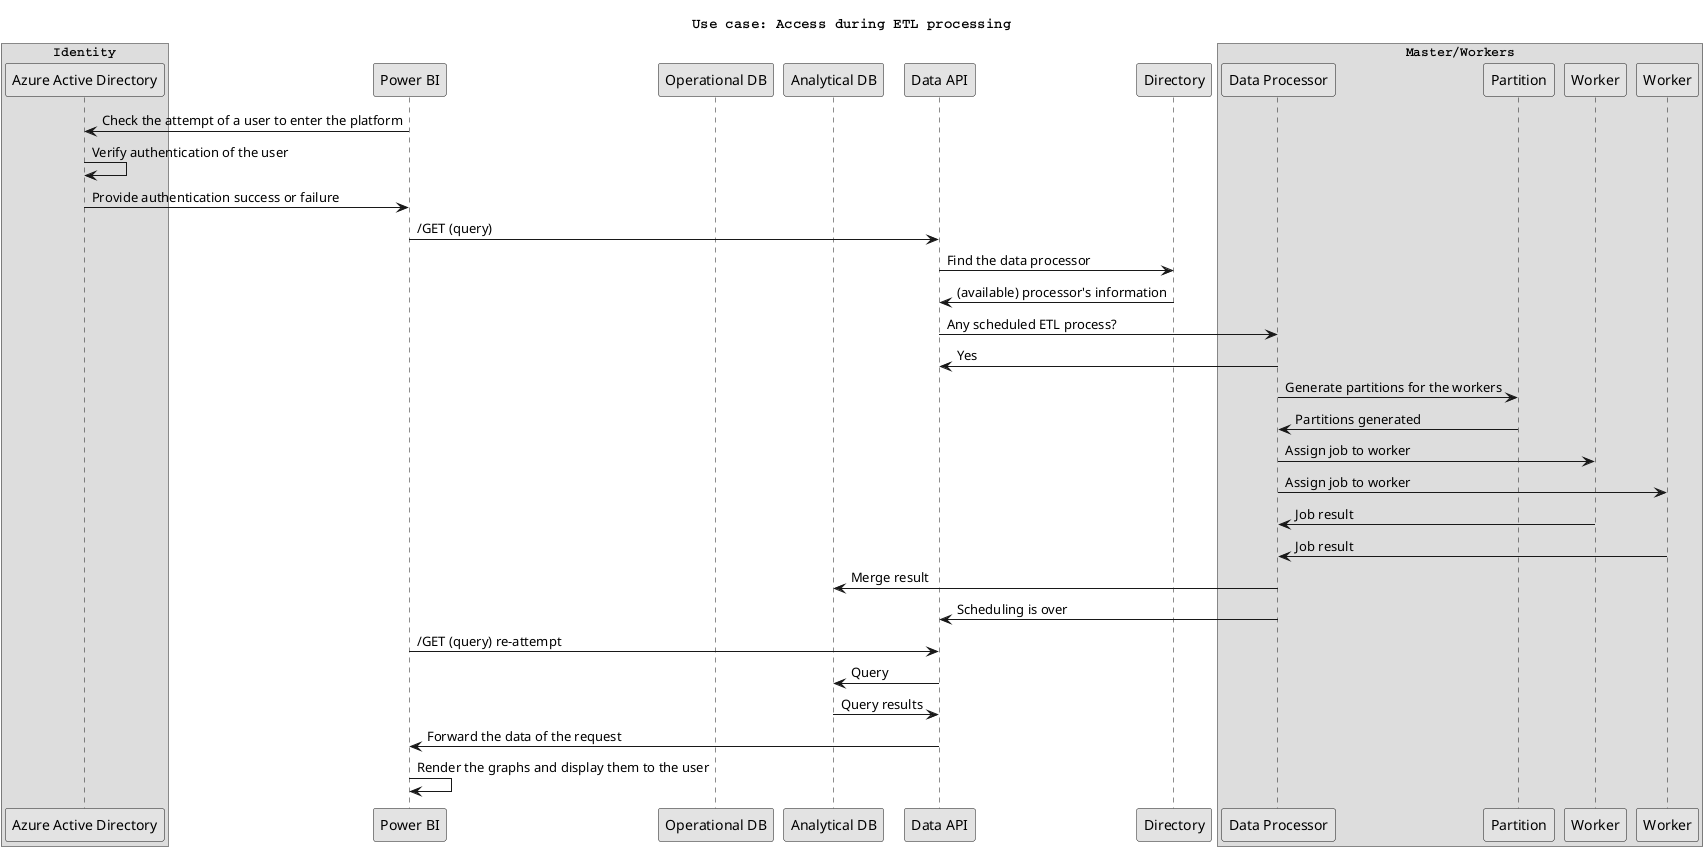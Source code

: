 @startuml
title Use case: Access during ETL processing

box "Identity"
participant "Azure Active Directory" as AAD
end box

participant "Power BI" as PBI

participant "Operational DB" as ODB
participant "Analytical DB" as ADB
participant "Data API​" as DAPI
participant "Directory" AS DIR

box "Master/Workers"
participant "Data Processor" as MASTER
participant "Partition" as PARTITION
participant "Worker" as W1
participant "Worker" as W2
end box

' Authentication in the meanwhile
PBI -> AAD: Check the attempt of a user to enter the platform
AAD -> AAD: Verify authentication of the user
AAD -> PBI: Provide authentication success or failure

' The data API service attempts to query and reach out to check if any ETL job is schedule
PBI -> DAPI: /GET (query)

' Query the operational DB in the meantime
' MASTER -> ODB: Query
' ODB -> MASTER: Query result 

' What if a request arrive in the middle of a ETL process?
DAPI -> DIR: Find the data processor 
DIR -> DAPI: (available) processor's information 
DAPI -> MASTER: Any scheduled ETL process?
MASTER -> DAPI: Yes

' Complete the job in the meantime
MASTER -> PARTITION: Generate partitions for the workers
PARTITION -> MASTER: Partitions generated
MASTER -> W1: Assign job to worker
MASTER -> W2: Assign job to worker
W1 -> MASTER: Job result
W2 -> MASTER: Job result
MASTER -> ADB: Merge result

' Alert the schedule is done
MASTER -> DAPI: Scheduling is over

' Re-attempt to retrieve the data
PBI -> DAPI: /GET (query) re-attempt
DAPI -> ADB: Query

ADB -> DAPI: Query results
DAPI -> PBI: Forward the data of the request
PBI -> PBI: Render the graphs and display them to the user

skinparam monochrome true
skinparam shadowing false
skinparam defaultFontName Courier
@enduml